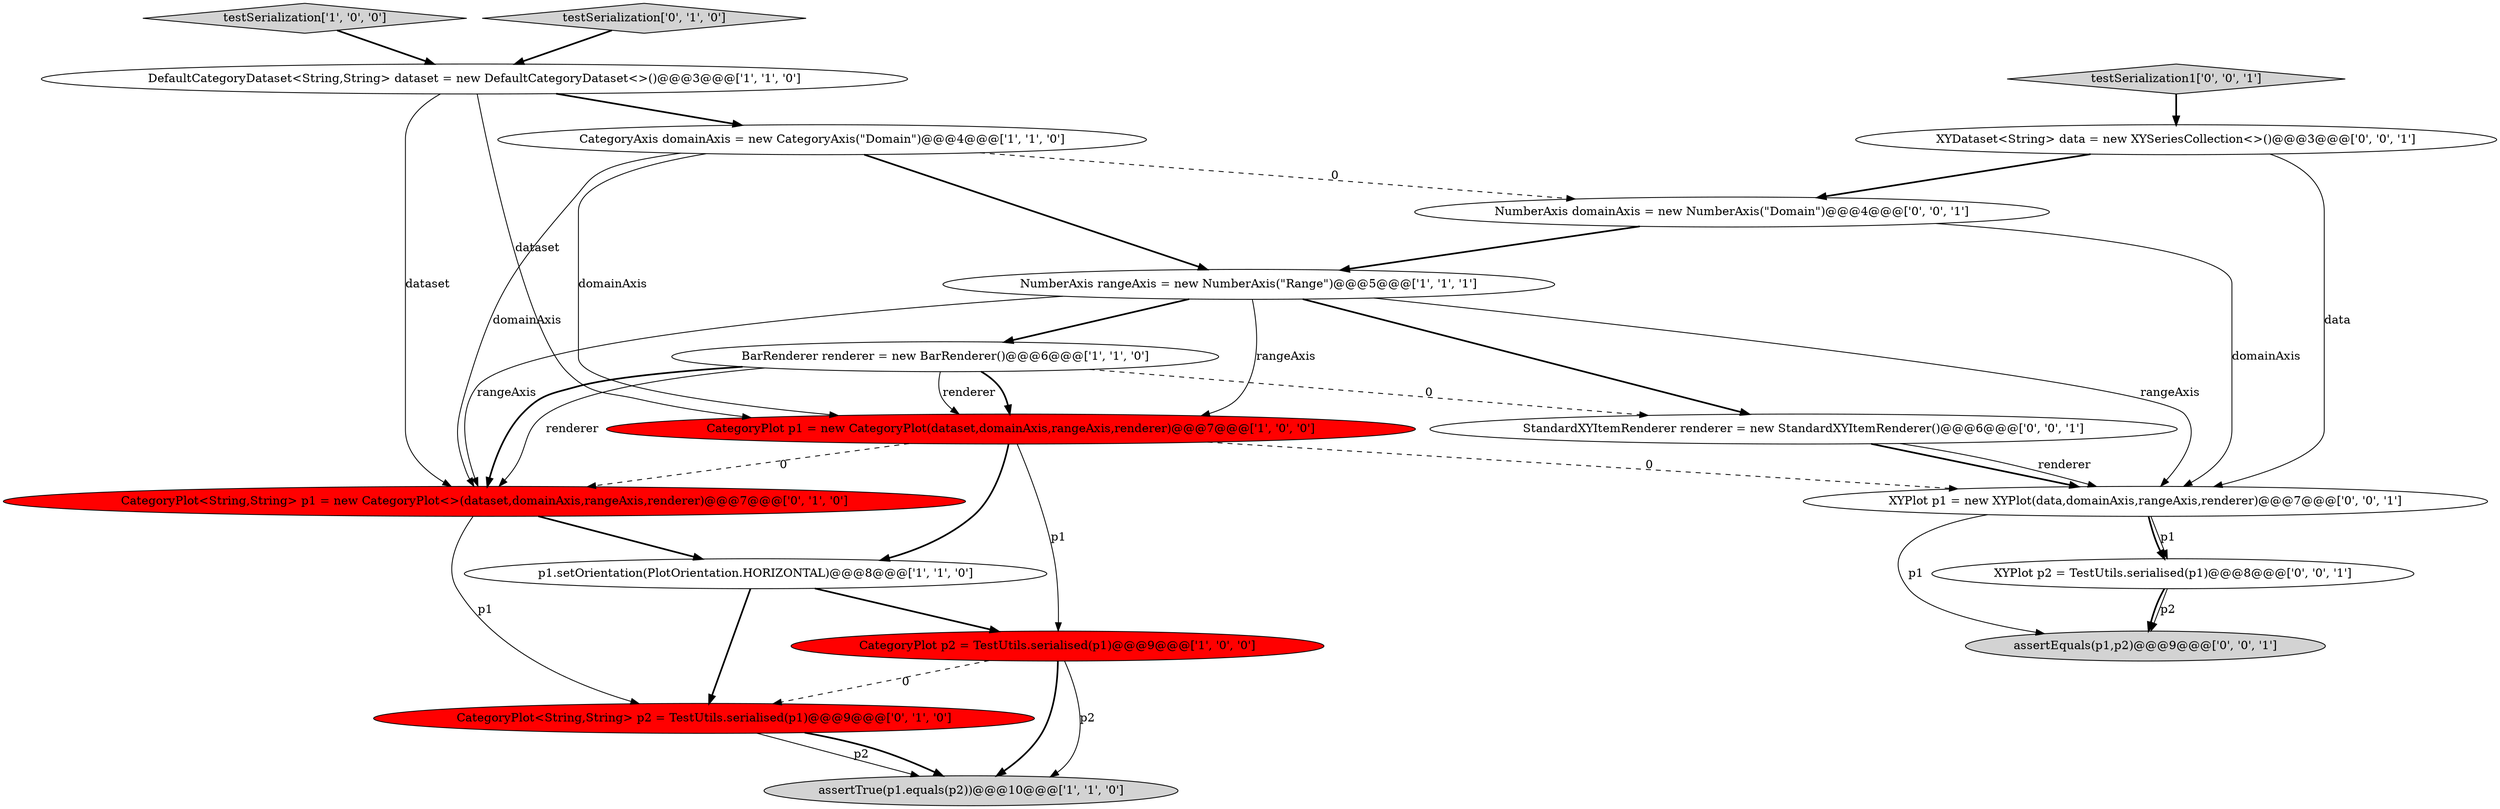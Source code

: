 digraph {
18 [style = filled, label = "testSerialization1['0', '0', '1']", fillcolor = lightgray, shape = diamond image = "AAA0AAABBB3BBB"];
1 [style = filled, label = "CategoryPlot p1 = new CategoryPlot(dataset,domainAxis,rangeAxis,renderer)@@@7@@@['1', '0', '0']", fillcolor = red, shape = ellipse image = "AAA1AAABBB1BBB"];
15 [style = filled, label = "assertEquals(p1,p2)@@@9@@@['0', '0', '1']", fillcolor = lightgray, shape = ellipse image = "AAA0AAABBB3BBB"];
2 [style = filled, label = "assertTrue(p1.equals(p2))@@@10@@@['1', '1', '0']", fillcolor = lightgray, shape = ellipse image = "AAA0AAABBB1BBB"];
7 [style = filled, label = "testSerialization['1', '0', '0']", fillcolor = lightgray, shape = diamond image = "AAA0AAABBB1BBB"];
5 [style = filled, label = "CategoryAxis domainAxis = new CategoryAxis(\"Domain\")@@@4@@@['1', '1', '0']", fillcolor = white, shape = ellipse image = "AAA0AAABBB1BBB"];
0 [style = filled, label = "NumberAxis rangeAxis = new NumberAxis(\"Range\")@@@5@@@['1', '1', '1']", fillcolor = white, shape = ellipse image = "AAA0AAABBB1BBB"];
4 [style = filled, label = "p1.setOrientation(PlotOrientation.HORIZONTAL)@@@8@@@['1', '1', '0']", fillcolor = white, shape = ellipse image = "AAA0AAABBB1BBB"];
9 [style = filled, label = "CategoryPlot<String,String> p1 = new CategoryPlot<>(dataset,domainAxis,rangeAxis,renderer)@@@7@@@['0', '1', '0']", fillcolor = red, shape = ellipse image = "AAA1AAABBB2BBB"];
11 [style = filled, label = "testSerialization['0', '1', '0']", fillcolor = lightgray, shape = diamond image = "AAA0AAABBB2BBB"];
8 [style = filled, label = "CategoryPlot p2 = TestUtils.serialised(p1)@@@9@@@['1', '0', '0']", fillcolor = red, shape = ellipse image = "AAA1AAABBB1BBB"];
16 [style = filled, label = "XYPlot p1 = new XYPlot(data,domainAxis,rangeAxis,renderer)@@@7@@@['0', '0', '1']", fillcolor = white, shape = ellipse image = "AAA0AAABBB3BBB"];
13 [style = filled, label = "NumberAxis domainAxis = new NumberAxis(\"Domain\")@@@4@@@['0', '0', '1']", fillcolor = white, shape = ellipse image = "AAA0AAABBB3BBB"];
6 [style = filled, label = "DefaultCategoryDataset<String,String> dataset = new DefaultCategoryDataset<>()@@@3@@@['1', '1', '0']", fillcolor = white, shape = ellipse image = "AAA0AAABBB1BBB"];
12 [style = filled, label = "XYPlot p2 = TestUtils.serialised(p1)@@@8@@@['0', '0', '1']", fillcolor = white, shape = ellipse image = "AAA0AAABBB3BBB"];
17 [style = filled, label = "XYDataset<String> data = new XYSeriesCollection<>()@@@3@@@['0', '0', '1']", fillcolor = white, shape = ellipse image = "AAA0AAABBB3BBB"];
10 [style = filled, label = "CategoryPlot<String,String> p2 = TestUtils.serialised(p1)@@@9@@@['0', '1', '0']", fillcolor = red, shape = ellipse image = "AAA1AAABBB2BBB"];
3 [style = filled, label = "BarRenderer renderer = new BarRenderer()@@@6@@@['1', '1', '0']", fillcolor = white, shape = ellipse image = "AAA0AAABBB1BBB"];
14 [style = filled, label = "StandardXYItemRenderer renderer = new StandardXYItemRenderer()@@@6@@@['0', '0', '1']", fillcolor = white, shape = ellipse image = "AAA0AAABBB3BBB"];
0->16 [style = solid, label="rangeAxis"];
0->3 [style = bold, label=""];
4->10 [style = bold, label=""];
14->16 [style = bold, label=""];
5->1 [style = solid, label="domainAxis"];
5->13 [style = dashed, label="0"];
1->4 [style = bold, label=""];
6->9 [style = solid, label="dataset"];
16->15 [style = solid, label="p1"];
8->10 [style = dashed, label="0"];
3->1 [style = bold, label=""];
9->4 [style = bold, label=""];
11->6 [style = bold, label=""];
12->15 [style = bold, label=""];
18->17 [style = bold, label=""];
0->1 [style = solid, label="rangeAxis"];
14->16 [style = solid, label="renderer"];
1->9 [style = dashed, label="0"];
17->16 [style = solid, label="data"];
12->15 [style = solid, label="p2"];
1->8 [style = solid, label="p1"];
3->9 [style = solid, label="renderer"];
3->9 [style = bold, label=""];
9->10 [style = solid, label="p1"];
16->12 [style = solid, label="p1"];
8->2 [style = solid, label="p2"];
6->5 [style = bold, label=""];
5->9 [style = solid, label="domainAxis"];
0->14 [style = bold, label=""];
10->2 [style = solid, label="p2"];
5->0 [style = bold, label=""];
8->2 [style = bold, label=""];
1->16 [style = dashed, label="0"];
7->6 [style = bold, label=""];
3->1 [style = solid, label="renderer"];
4->8 [style = bold, label=""];
10->2 [style = bold, label=""];
17->13 [style = bold, label=""];
0->9 [style = solid, label="rangeAxis"];
13->16 [style = solid, label="domainAxis"];
3->14 [style = dashed, label="0"];
6->1 [style = solid, label="dataset"];
16->12 [style = bold, label=""];
13->0 [style = bold, label=""];
}

